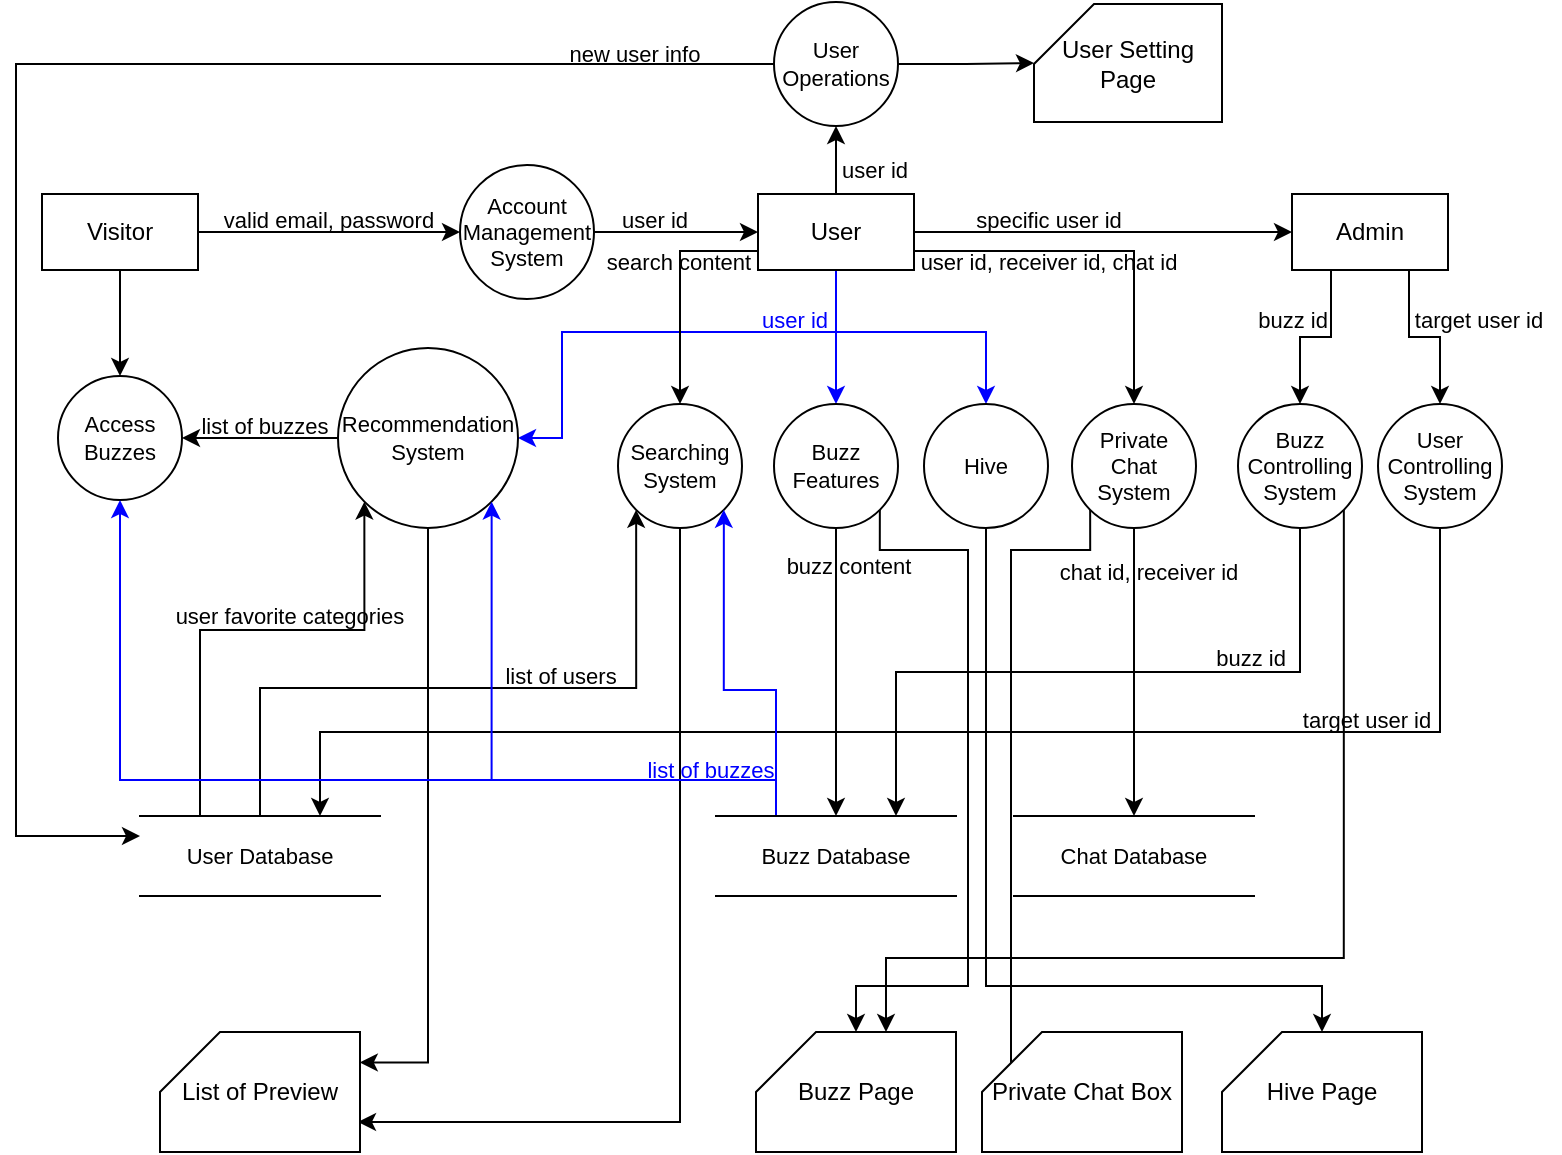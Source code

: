 <mxfile version="20.8.23" type="github"><diagram name="Page-1" id="eCQmYidVUYlMeBpG-9LE"><mxGraphModel dx="1293" dy="676" grid="0" gridSize="10" guides="1" tooltips="1" connect="1" arrows="1" fold="1" page="1" pageScale="1" pageWidth="827" pageHeight="1169" math="0" shadow="0"><root><mxCell id="0"/><mxCell id="1" parent="0"/><mxCell id="mtwo6er-JJVBulsW3ipp-67" style="edgeStyle=orthogonalEdgeStyle;rounded=0;orthogonalLoop=1;jettySize=auto;html=1;exitX=1;exitY=0.5;exitDx=0;exitDy=0;entryX=0;entryY=0.5;entryDx=0;entryDy=0;fontSize=11;" edge="1" parent="1" source="mtwo6er-JJVBulsW3ipp-1" target="mtwo6er-JJVBulsW3ipp-66"><mxGeometry relative="1" as="geometry"/></mxCell><mxCell id="mtwo6er-JJVBulsW3ipp-215" value="" style="edgeStyle=orthogonalEdgeStyle;rounded=0;orthogonalLoop=1;jettySize=auto;html=1;fontSize=11;" edge="1" parent="1" source="mtwo6er-JJVBulsW3ipp-1" target="mtwo6er-JJVBulsW3ipp-130"><mxGeometry relative="1" as="geometry"/></mxCell><mxCell id="mtwo6er-JJVBulsW3ipp-1" value="Visitor" style="rounded=0;whiteSpace=wrap;html=1;" vertex="1" parent="1"><mxGeometry x="55" y="106" width="78" height="38" as="geometry"/></mxCell><mxCell id="mtwo6er-JJVBulsW3ipp-114" style="edgeStyle=orthogonalEdgeStyle;rounded=0;orthogonalLoop=1;jettySize=auto;html=1;exitX=1;exitY=0.5;exitDx=0;exitDy=0;entryX=0;entryY=0.5;entryDx=0;entryDy=0;fontSize=11;" edge="1" parent="1" source="mtwo6er-JJVBulsW3ipp-64" target="mtwo6er-JJVBulsW3ipp-113"><mxGeometry relative="1" as="geometry"/></mxCell><mxCell id="mtwo6er-JJVBulsW3ipp-169" style="edgeStyle=orthogonalEdgeStyle;rounded=0;orthogonalLoop=1;jettySize=auto;html=1;exitX=0.5;exitY=0;exitDx=0;exitDy=0;entryX=0.5;entryY=1;entryDx=0;entryDy=0;fontSize=11;" edge="1" parent="1" source="mtwo6er-JJVBulsW3ipp-64" target="mtwo6er-JJVBulsW3ipp-168"><mxGeometry relative="1" as="geometry"/></mxCell><mxCell id="mtwo6er-JJVBulsW3ipp-189" style="edgeStyle=orthogonalEdgeStyle;rounded=0;orthogonalLoop=1;jettySize=auto;html=1;exitX=0.5;exitY=1;exitDx=0;exitDy=0;entryX=0.5;entryY=0;entryDx=0;entryDy=0;fontSize=11;strokeColor=#0000FF;" edge="1" parent="1" source="mtwo6er-JJVBulsW3ipp-64" target="mtwo6er-JJVBulsW3ipp-171"><mxGeometry relative="1" as="geometry"/></mxCell><mxCell id="mtwo6er-JJVBulsW3ipp-232" style="edgeStyle=orthogonalEdgeStyle;rounded=0;orthogonalLoop=1;jettySize=auto;html=1;exitX=0.5;exitY=1;exitDx=0;exitDy=0;entryX=1;entryY=0.5;entryDx=0;entryDy=0;fontSize=11;strokeColor=#0000FF;" edge="1" parent="1" source="mtwo6er-JJVBulsW3ipp-64" target="mtwo6er-JJVBulsW3ipp-174"><mxGeometry relative="1" as="geometry"><Array as="points"><mxPoint x="452" y="175"/><mxPoint x="315" y="175"/><mxPoint x="315" y="228"/></Array></mxGeometry></mxCell><mxCell id="mtwo6er-JJVBulsW3ipp-233" style="edgeStyle=orthogonalEdgeStyle;rounded=0;orthogonalLoop=1;jettySize=auto;html=1;exitX=0.5;exitY=1;exitDx=0;exitDy=0;entryX=0.5;entryY=0;entryDx=0;entryDy=0;fontSize=11;strokeColor=#0000FF;" edge="1" parent="1" source="mtwo6er-JJVBulsW3ipp-64" target="mtwo6er-JJVBulsW3ipp-177"><mxGeometry relative="1" as="geometry"><Array as="points"><mxPoint x="452" y="175"/><mxPoint x="527" y="175"/></Array></mxGeometry></mxCell><mxCell id="mtwo6er-JJVBulsW3ipp-234" style="edgeStyle=orthogonalEdgeStyle;rounded=0;orthogonalLoop=1;jettySize=auto;html=1;exitX=0;exitY=0.75;exitDx=0;exitDy=0;entryX=0.5;entryY=0;entryDx=0;entryDy=0;fontSize=11;" edge="1" parent="1" source="mtwo6er-JJVBulsW3ipp-64" target="mtwo6er-JJVBulsW3ipp-175"><mxGeometry relative="1" as="geometry"/></mxCell><mxCell id="mtwo6er-JJVBulsW3ipp-235" style="edgeStyle=orthogonalEdgeStyle;rounded=0;orthogonalLoop=1;jettySize=auto;html=1;exitX=1;exitY=0.75;exitDx=0;exitDy=0;entryX=0.5;entryY=0;entryDx=0;entryDy=0;fontSize=11;" edge="1" parent="1" source="mtwo6er-JJVBulsW3ipp-64" target="mtwo6er-JJVBulsW3ipp-178"><mxGeometry relative="1" as="geometry"/></mxCell><mxCell id="mtwo6er-JJVBulsW3ipp-64" value="User" style="rounded=0;whiteSpace=wrap;html=1;" vertex="1" parent="1"><mxGeometry x="413" y="106" width="78" height="38" as="geometry"/></mxCell><mxCell id="mtwo6er-JJVBulsW3ipp-165" value="" style="edgeStyle=orthogonalEdgeStyle;rounded=0;orthogonalLoop=1;jettySize=auto;html=1;fontSize=11;" edge="1" parent="1" source="mtwo6er-JJVBulsW3ipp-66" target="mtwo6er-JJVBulsW3ipp-64"><mxGeometry relative="1" as="geometry"/></mxCell><mxCell id="mtwo6er-JJVBulsW3ipp-66" value="Account &lt;br&gt;Management&lt;br&gt;System" style="ellipse;whiteSpace=wrap;html=1;aspect=fixed;fontSize=11;" vertex="1" parent="1"><mxGeometry x="264" y="91.5" width="67" height="67" as="geometry"/></mxCell><mxCell id="mtwo6er-JJVBulsW3ipp-72" value="valid email, password" style="text;html=1;align=center;verticalAlign=middle;resizable=0;points=[];autosize=1;strokeColor=none;fillColor=none;fontSize=11;" vertex="1" parent="1"><mxGeometry x="136" y="106" width="123" height="25" as="geometry"/></mxCell><mxCell id="mtwo6er-JJVBulsW3ipp-214" style="edgeStyle=orthogonalEdgeStyle;rounded=0;orthogonalLoop=1;jettySize=auto;html=1;exitX=0.5;exitY=0;exitDx=0;exitDy=0;entryX=0;entryY=1;entryDx=0;entryDy=0;fontSize=11;" edge="1" parent="1" source="mtwo6er-JJVBulsW3ipp-74" target="mtwo6er-JJVBulsW3ipp-175"><mxGeometry relative="1" as="geometry"><Array as="points"><mxPoint x="164" y="353"/><mxPoint x="352" y="353"/></Array></mxGeometry></mxCell><mxCell id="mtwo6er-JJVBulsW3ipp-220" style="edgeStyle=orthogonalEdgeStyle;rounded=0;orthogonalLoop=1;jettySize=auto;html=1;exitX=0.25;exitY=0;exitDx=0;exitDy=0;entryX=0;entryY=1;entryDx=0;entryDy=0;fontSize=11;" edge="1" parent="1" source="mtwo6er-JJVBulsW3ipp-74" target="mtwo6er-JJVBulsW3ipp-174"><mxGeometry relative="1" as="geometry"><Array as="points"><mxPoint x="134" y="324"/><mxPoint x="216" y="324"/></Array></mxGeometry></mxCell><mxCell id="mtwo6er-JJVBulsW3ipp-74" value="&lt;span style=&quot;font-size: 11px;&quot;&gt;User Database&lt;/span&gt;" style="shape=partialRectangle;whiteSpace=wrap;html=1;left=0;right=0;fillColor=none;rounded=0;strokeColor=default;fontFamily=Helvetica;fontSize=12;fontColor=default;" vertex="1" parent="1"><mxGeometry x="104" y="417" width="120" height="40" as="geometry"/></mxCell><mxCell id="mtwo6er-JJVBulsW3ipp-191" style="edgeStyle=orthogonalEdgeStyle;rounded=0;orthogonalLoop=1;jettySize=auto;html=1;exitX=0.25;exitY=1;exitDx=0;exitDy=0;entryX=0.5;entryY=0;entryDx=0;entryDy=0;fontSize=11;" edge="1" parent="1" source="mtwo6er-JJVBulsW3ipp-113" target="mtwo6er-JJVBulsW3ipp-122"><mxGeometry relative="1" as="geometry"/></mxCell><mxCell id="mtwo6er-JJVBulsW3ipp-192" style="edgeStyle=orthogonalEdgeStyle;rounded=0;orthogonalLoop=1;jettySize=auto;html=1;exitX=0.75;exitY=1;exitDx=0;exitDy=0;entryX=0.5;entryY=0;entryDx=0;entryDy=0;fontSize=11;" edge="1" parent="1" source="mtwo6er-JJVBulsW3ipp-113" target="mtwo6er-JJVBulsW3ipp-121"><mxGeometry relative="1" as="geometry"/></mxCell><mxCell id="mtwo6er-JJVBulsW3ipp-113" value="Admin" style="rounded=0;whiteSpace=wrap;html=1;" vertex="1" parent="1"><mxGeometry x="680" y="106" width="78" height="38" as="geometry"/></mxCell><mxCell id="mtwo6er-JJVBulsW3ipp-116" value="specific user id" style="text;html=1;align=center;verticalAlign=middle;resizable=0;points=[];autosize=1;strokeColor=none;fillColor=none;fontSize=11;" vertex="1" parent="1"><mxGeometry x="512" y="106" width="91" height="25" as="geometry"/></mxCell><mxCell id="mtwo6er-JJVBulsW3ipp-202" style="edgeStyle=orthogonalEdgeStyle;rounded=0;orthogonalLoop=1;jettySize=auto;html=1;exitX=0.5;exitY=1;exitDx=0;exitDy=0;entryX=0.75;entryY=0;entryDx=0;entryDy=0;fontSize=11;" edge="1" parent="1" source="mtwo6er-JJVBulsW3ipp-121" target="mtwo6er-JJVBulsW3ipp-74"><mxGeometry relative="1" as="geometry"><Array as="points"><mxPoint x="754" y="375"/><mxPoint x="194" y="375"/></Array></mxGeometry></mxCell><mxCell id="mtwo6er-JJVBulsW3ipp-121" value="User Controlling System" style="ellipse;whiteSpace=wrap;html=1;aspect=fixed;fontSize=11;" vertex="1" parent="1"><mxGeometry x="723" y="211" width="62" height="62" as="geometry"/></mxCell><mxCell id="mtwo6er-JJVBulsW3ipp-203" style="edgeStyle=orthogonalEdgeStyle;rounded=0;orthogonalLoop=1;jettySize=auto;html=1;exitX=0.5;exitY=1;exitDx=0;exitDy=0;entryX=0.75;entryY=0;entryDx=0;entryDy=0;fontSize=11;" edge="1" parent="1" source="mtwo6er-JJVBulsW3ipp-122" target="mtwo6er-JJVBulsW3ipp-193"><mxGeometry relative="1" as="geometry"/></mxCell><mxCell id="mtwo6er-JJVBulsW3ipp-252" style="edgeStyle=orthogonalEdgeStyle;rounded=0;orthogonalLoop=1;jettySize=auto;html=1;exitX=1;exitY=1;exitDx=0;exitDy=0;entryX=0;entryY=0;entryDx=65;entryDy=0;entryPerimeter=0;strokeColor=#000000;fontSize=11;fontColor=#0000FF;fillColor=#FF0000;" edge="1" parent="1" source="mtwo6er-JJVBulsW3ipp-122" target="mtwo6er-JJVBulsW3ipp-248"><mxGeometry relative="1" as="geometry"><Array as="points"><mxPoint x="706" y="488"/><mxPoint x="477" y="488"/></Array></mxGeometry></mxCell><mxCell id="mtwo6er-JJVBulsW3ipp-122" value="Buzz Controlling System" style="ellipse;whiteSpace=wrap;html=1;aspect=fixed;fontSize=11;" vertex="1" parent="1"><mxGeometry x="653" y="211" width="62" height="62" as="geometry"/></mxCell><mxCell id="mtwo6er-JJVBulsW3ipp-130" value="Access Buzzes" style="ellipse;whiteSpace=wrap;html=1;aspect=fixed;fontSize=11;" vertex="1" parent="1"><mxGeometry x="63" y="197" width="62" height="62" as="geometry"/></mxCell><mxCell id="mtwo6er-JJVBulsW3ipp-166" value="user id" style="text;html=1;align=center;verticalAlign=middle;resizable=0;points=[];autosize=1;strokeColor=none;fillColor=none;fontSize=11;" vertex="1" parent="1"><mxGeometry x="335" y="106" width="51" height="25" as="geometry"/></mxCell><mxCell id="mtwo6er-JJVBulsW3ipp-240" style="edgeStyle=orthogonalEdgeStyle;rounded=0;orthogonalLoop=1;jettySize=auto;html=1;exitX=0;exitY=0.5;exitDx=0;exitDy=0;entryX=0;entryY=0.25;entryDx=0;entryDy=0;strokeColor=#000000;fontSize=11;fillColor=#FF0000;" edge="1" parent="1" source="mtwo6er-JJVBulsW3ipp-168" target="mtwo6er-JJVBulsW3ipp-74"><mxGeometry relative="1" as="geometry"><Array as="points"><mxPoint x="42" y="41"/><mxPoint x="42" y="427"/></Array></mxGeometry></mxCell><mxCell id="mtwo6er-JJVBulsW3ipp-250" value="" style="edgeStyle=orthogonalEdgeStyle;rounded=0;orthogonalLoop=1;jettySize=auto;html=1;strokeColor=#000000;fontSize=11;fontColor=#0000FF;fillColor=#FF0000;" edge="1" parent="1" source="mtwo6er-JJVBulsW3ipp-168" target="mtwo6er-JJVBulsW3ipp-249"><mxGeometry relative="1" as="geometry"/></mxCell><mxCell id="mtwo6er-JJVBulsW3ipp-168" value="User Operations" style="ellipse;whiteSpace=wrap;html=1;aspect=fixed;fontSize=11;" vertex="1" parent="1"><mxGeometry x="421" y="10" width="62" height="62" as="geometry"/></mxCell><mxCell id="mtwo6er-JJVBulsW3ipp-195" style="edgeStyle=orthogonalEdgeStyle;rounded=0;orthogonalLoop=1;jettySize=auto;html=1;exitX=0.5;exitY=1;exitDx=0;exitDy=0;entryX=0.5;entryY=0;entryDx=0;entryDy=0;fontSize=11;" edge="1" parent="1" source="mtwo6er-JJVBulsW3ipp-171" target="mtwo6er-JJVBulsW3ipp-193"><mxGeometry relative="1" as="geometry"/></mxCell><mxCell id="mtwo6er-JJVBulsW3ipp-253" style="edgeStyle=orthogonalEdgeStyle;rounded=0;orthogonalLoop=1;jettySize=auto;html=1;exitX=1;exitY=1;exitDx=0;exitDy=0;entryX=0.5;entryY=0;entryDx=0;entryDy=0;entryPerimeter=0;strokeColor=#000000;fontSize=11;fontColor=#0000FF;fillColor=#FF0000;" edge="1" parent="1" source="mtwo6er-JJVBulsW3ipp-171" target="mtwo6er-JJVBulsW3ipp-248"><mxGeometry relative="1" as="geometry"><Array as="points"><mxPoint x="474" y="284"/><mxPoint x="518" y="284"/><mxPoint x="518" y="502"/><mxPoint x="462" y="502"/></Array></mxGeometry></mxCell><mxCell id="mtwo6er-JJVBulsW3ipp-171" value="Buzz Features" style="ellipse;whiteSpace=wrap;html=1;aspect=fixed;fontSize=11;" vertex="1" parent="1"><mxGeometry x="421" y="211" width="62" height="62" as="geometry"/></mxCell><mxCell id="mtwo6er-JJVBulsW3ipp-204" value="" style="edgeStyle=orthogonalEdgeStyle;rounded=0;orthogonalLoop=1;jettySize=auto;html=1;fontSize=11;" edge="1" parent="1" source="mtwo6er-JJVBulsW3ipp-174" target="mtwo6er-JJVBulsW3ipp-130"><mxGeometry relative="1" as="geometry"/></mxCell><mxCell id="mtwo6er-JJVBulsW3ipp-244" style="edgeStyle=orthogonalEdgeStyle;rounded=0;orthogonalLoop=1;jettySize=auto;html=1;exitX=0.5;exitY=1;exitDx=0;exitDy=0;entryX=0.999;entryY=0.254;entryDx=0;entryDy=0;entryPerimeter=0;strokeColor=#000000;fontSize=11;fontColor=#0000FF;fillColor=#FF0000;" edge="1" parent="1" source="mtwo6er-JJVBulsW3ipp-174" target="mtwo6er-JJVBulsW3ipp-243"><mxGeometry relative="1" as="geometry"/></mxCell><mxCell id="mtwo6er-JJVBulsW3ipp-174" value="Recommendation&lt;br&gt;System" style="ellipse;whiteSpace=wrap;html=1;aspect=fixed;fontSize=11;" vertex="1" parent="1"><mxGeometry x="203" y="183" width="90" height="90" as="geometry"/></mxCell><mxCell id="mtwo6er-JJVBulsW3ipp-245" style="edgeStyle=orthogonalEdgeStyle;rounded=0;orthogonalLoop=1;jettySize=auto;html=1;exitX=0.5;exitY=1;exitDx=0;exitDy=0;entryX=0.99;entryY=0.75;entryDx=0;entryDy=0;entryPerimeter=0;strokeColor=#000000;fontSize=11;fontColor=#0000FF;fillColor=#FF0000;" edge="1" parent="1" source="mtwo6er-JJVBulsW3ipp-175" target="mtwo6er-JJVBulsW3ipp-243"><mxGeometry relative="1" as="geometry"/></mxCell><mxCell id="mtwo6er-JJVBulsW3ipp-175" value="Searching System" style="ellipse;whiteSpace=wrap;html=1;aspect=fixed;fontSize=11;" vertex="1" parent="1"><mxGeometry x="343" y="211" width="62" height="62" as="geometry"/></mxCell><mxCell id="mtwo6er-JJVBulsW3ipp-247" style="edgeStyle=orthogonalEdgeStyle;rounded=0;orthogonalLoop=1;jettySize=auto;html=1;exitX=0.5;exitY=1;exitDx=0;exitDy=0;strokeColor=#000000;fontSize=11;fontColor=#0000FF;fillColor=#FF0000;" edge="1" parent="1" source="mtwo6er-JJVBulsW3ipp-177" target="mtwo6er-JJVBulsW3ipp-246"><mxGeometry relative="1" as="geometry"><Array as="points"><mxPoint x="527" y="502"/><mxPoint x="695" y="502"/></Array></mxGeometry></mxCell><mxCell id="mtwo6er-JJVBulsW3ipp-177" value="Hive" style="ellipse;whiteSpace=wrap;html=1;aspect=fixed;fontSize=11;" vertex="1" parent="1"><mxGeometry x="496" y="211" width="62" height="62" as="geometry"/></mxCell><mxCell id="mtwo6er-JJVBulsW3ipp-198" style="edgeStyle=orthogonalEdgeStyle;rounded=0;orthogonalLoop=1;jettySize=auto;html=1;exitX=0.5;exitY=1;exitDx=0;exitDy=0;entryX=0.5;entryY=0;entryDx=0;entryDy=0;fontSize=11;" edge="1" parent="1" source="mtwo6er-JJVBulsW3ipp-178" target="mtwo6er-JJVBulsW3ipp-194"><mxGeometry relative="1" as="geometry"/></mxCell><mxCell id="mtwo6er-JJVBulsW3ipp-254" style="edgeStyle=orthogonalEdgeStyle;rounded=0;orthogonalLoop=1;jettySize=auto;html=1;exitX=0;exitY=1;exitDx=0;exitDy=0;strokeColor=#000000;fontSize=11;fontColor=#0000FF;fillColor=#FF0000;" edge="1" parent="1" source="mtwo6er-JJVBulsW3ipp-178"><mxGeometry relative="1" as="geometry"><mxPoint x="539.5" y="555" as="targetPoint"/><Array as="points"><mxPoint x="579" y="284"/><mxPoint x="540" y="284"/></Array></mxGeometry></mxCell><mxCell id="mtwo6er-JJVBulsW3ipp-178" value="Private Chat System" style="ellipse;whiteSpace=wrap;html=1;aspect=fixed;fontSize=11;" vertex="1" parent="1"><mxGeometry x="570" y="211" width="62" height="62" as="geometry"/></mxCell><mxCell id="mtwo6er-JJVBulsW3ipp-185" value="user id, receiver id, chat id" style="text;html=1;align=center;verticalAlign=middle;resizable=0;points=[];autosize=1;strokeColor=none;fillColor=none;fontSize=11;rotation=0;" vertex="1" parent="1"><mxGeometry x="484.5" y="127" width="146" height="25" as="geometry"/></mxCell><mxCell id="mtwo6er-JJVBulsW3ipp-211" style="edgeStyle=orthogonalEdgeStyle;rounded=0;orthogonalLoop=1;jettySize=auto;html=1;exitX=0.25;exitY=0;exitDx=0;exitDy=0;entryX=1;entryY=1;entryDx=0;entryDy=0;fontSize=11;strokeColor=#0000FF;" edge="1" parent="1" source="mtwo6er-JJVBulsW3ipp-193" target="mtwo6er-JJVBulsW3ipp-175"><mxGeometry relative="1" as="geometry"><Array as="points"><mxPoint x="422" y="354"/><mxPoint x="396" y="354"/></Array></mxGeometry></mxCell><mxCell id="mtwo6er-JJVBulsW3ipp-219" style="edgeStyle=orthogonalEdgeStyle;rounded=0;orthogonalLoop=1;jettySize=auto;html=1;exitX=0.25;exitY=0;exitDx=0;exitDy=0;entryX=0.5;entryY=1;entryDx=0;entryDy=0;fontSize=11;fillColor=#FF0000;strokeColor=#0000FF;" edge="1" parent="1" source="mtwo6er-JJVBulsW3ipp-193" target="mtwo6er-JJVBulsW3ipp-130"><mxGeometry relative="1" as="geometry"><Array as="points"><mxPoint x="422" y="399"/><mxPoint x="94" y="399"/></Array></mxGeometry></mxCell><mxCell id="mtwo6er-JJVBulsW3ipp-237" style="edgeStyle=orthogonalEdgeStyle;rounded=0;orthogonalLoop=1;jettySize=auto;html=1;exitX=0.25;exitY=0;exitDx=0;exitDy=0;entryX=1;entryY=1;entryDx=0;entryDy=0;fontSize=11;strokeColor=#0000FF;" edge="1" parent="1" source="mtwo6er-JJVBulsW3ipp-193" target="mtwo6er-JJVBulsW3ipp-174"><mxGeometry relative="1" as="geometry"><Array as="points"><mxPoint x="422" y="399"/><mxPoint x="280" y="399"/></Array></mxGeometry></mxCell><mxCell id="mtwo6er-JJVBulsW3ipp-193" value="&lt;span style=&quot;font-size: 11px;&quot;&gt;Buzz Database&lt;/span&gt;" style="shape=partialRectangle;whiteSpace=wrap;html=1;left=0;right=0;fillColor=none;rounded=0;strokeColor=default;fontFamily=Helvetica;fontSize=12;fontColor=default;" vertex="1" parent="1"><mxGeometry x="392" y="417" width="120" height="40" as="geometry"/></mxCell><mxCell id="mtwo6er-JJVBulsW3ipp-194" value="&lt;span style=&quot;font-size: 11px;&quot;&gt;Chat Database&lt;/span&gt;" style="shape=partialRectangle;whiteSpace=wrap;html=1;left=0;right=0;fillColor=none;rounded=0;strokeColor=default;fontFamily=Helvetica;fontSize=12;fontColor=default;" vertex="1" parent="1"><mxGeometry x="541" y="417" width="120" height="40" as="geometry"/></mxCell><mxCell id="mtwo6er-JJVBulsW3ipp-206" value="buzz id" style="text;html=1;align=center;verticalAlign=middle;resizable=0;points=[];autosize=1;strokeColor=none;fillColor=none;fontSize=11;" vertex="1" parent="1"><mxGeometry x="632" y="325" width="53" height="25" as="geometry"/></mxCell><mxCell id="mtwo6er-JJVBulsW3ipp-207" value="target user id" style="text;html=1;align=center;verticalAlign=middle;resizable=0;points=[];autosize=1;strokeColor=none;fillColor=none;fontSize=11;" vertex="1" parent="1"><mxGeometry x="676" y="356" width="82" height="25" as="geometry"/></mxCell><mxCell id="mtwo6er-JJVBulsW3ipp-213" value="list of users" style="text;html=1;align=center;verticalAlign=middle;resizable=0;points=[];autosize=1;strokeColor=none;fillColor=none;fontSize=11;" vertex="1" parent="1"><mxGeometry x="277" y="334" width="74" height="25" as="geometry"/></mxCell><mxCell id="mtwo6er-JJVBulsW3ipp-221" value="user favorite categories&amp;nbsp;" style="text;html=1;align=center;verticalAlign=middle;resizable=0;points=[];autosize=1;strokeColor=none;fillColor=none;fontSize=11;" vertex="1" parent="1"><mxGeometry x="112" y="304" width="135" height="25" as="geometry"/></mxCell><mxCell id="mtwo6er-JJVBulsW3ipp-222" value="&lt;font color=&quot;#0000ff&quot;&gt;list of buzzes&lt;/font&gt;" style="text;html=1;align=center;verticalAlign=middle;resizable=0;points=[];autosize=1;strokeColor=none;fillColor=none;fontSize=11;" vertex="1" parent="1"><mxGeometry x="348" y="381" width="82" height="25" as="geometry"/></mxCell><mxCell id="mtwo6er-JJVBulsW3ipp-224" value="buzz content" style="text;html=1;align=center;verticalAlign=middle;resizable=0;points=[];autosize=1;strokeColor=none;fillColor=none;fontSize=11;" vertex="1" parent="1"><mxGeometry x="418" y="279" width="80" height="25" as="geometry"/></mxCell><mxCell id="mtwo6er-JJVBulsW3ipp-225" value="chat id, receiver id" style="text;html=1;align=center;verticalAlign=middle;resizable=0;points=[];autosize=1;strokeColor=none;fillColor=none;fontSize=11;" vertex="1" parent="1"><mxGeometry x="554" y="282" width="107" height="25" as="geometry"/></mxCell><mxCell id="mtwo6er-JJVBulsW3ipp-226" value="search content" style="text;html=1;align=center;verticalAlign=middle;resizable=0;points=[];autosize=1;strokeColor=none;fillColor=none;fontSize=11;" vertex="1" parent="1"><mxGeometry x="328" y="127" width="90" height="25" as="geometry"/></mxCell><mxCell id="mtwo6er-JJVBulsW3ipp-227" value="buzz id" style="text;html=1;align=center;verticalAlign=middle;resizable=0;points=[];autosize=1;strokeColor=none;fillColor=none;fontSize=11;" vertex="1" parent="1"><mxGeometry x="653" y="156" width="53" height="25" as="geometry"/></mxCell><mxCell id="mtwo6er-JJVBulsW3ipp-228" value="target user id" style="text;html=1;align=center;verticalAlign=middle;resizable=0;points=[];autosize=1;strokeColor=none;fillColor=none;fontSize=11;" vertex="1" parent="1"><mxGeometry x="732" y="156" width="82" height="25" as="geometry"/></mxCell><mxCell id="mtwo6er-JJVBulsW3ipp-231" value="&lt;font color=&quot;#0000ff&quot;&gt;user id&lt;/font&gt;" style="text;html=1;align=center;verticalAlign=middle;resizable=0;points=[];autosize=1;strokeColor=none;fillColor=none;fontSize=11;" vertex="1" parent="1"><mxGeometry x="405" y="156" width="51" height="25" as="geometry"/></mxCell><mxCell id="mtwo6er-JJVBulsW3ipp-236" value="list of buzzes" style="text;html=1;align=center;verticalAlign=middle;resizable=0;points=[];autosize=1;strokeColor=none;fillColor=none;fontSize=11;" vertex="1" parent="1"><mxGeometry x="125" y="209" width="82" height="25" as="geometry"/></mxCell><mxCell id="mtwo6er-JJVBulsW3ipp-239" value="user id" style="text;html=1;align=center;verticalAlign=middle;resizable=0;points=[];autosize=1;strokeColor=none;fillColor=none;fontSize=11;" vertex="1" parent="1"><mxGeometry x="445" y="81" width="51" height="25" as="geometry"/></mxCell><mxCell id="mtwo6er-JJVBulsW3ipp-241" value="new user info" style="text;html=1;align=center;verticalAlign=middle;resizable=0;points=[];autosize=1;strokeColor=none;fillColor=none;fontSize=11;" vertex="1" parent="1"><mxGeometry x="309" y="23" width="83" height="25" as="geometry"/></mxCell><mxCell id="mtwo6er-JJVBulsW3ipp-243" value="List of Preview" style="shape=card;whiteSpace=wrap;html=1;" vertex="1" parent="1"><mxGeometry x="114" y="525" width="100" height="60" as="geometry"/></mxCell><mxCell id="mtwo6er-JJVBulsW3ipp-246" value="Hive Page" style="shape=card;whiteSpace=wrap;html=1;" vertex="1" parent="1"><mxGeometry x="645" y="525" width="100" height="60" as="geometry"/></mxCell><mxCell id="mtwo6er-JJVBulsW3ipp-248" value="Buzz Page" style="shape=card;whiteSpace=wrap;html=1;" vertex="1" parent="1"><mxGeometry x="412" y="525" width="100" height="60" as="geometry"/></mxCell><mxCell id="mtwo6er-JJVBulsW3ipp-249" value="User Setting Page" style="shape=card;whiteSpace=wrap;html=1;" vertex="1" parent="1"><mxGeometry x="551" y="11" width="94" height="59" as="geometry"/></mxCell><mxCell id="mtwo6er-JJVBulsW3ipp-255" value="Private Chat Box" style="shape=card;whiteSpace=wrap;html=1;" vertex="1" parent="1"><mxGeometry x="525" y="525" width="100" height="60" as="geometry"/></mxCell></root></mxGraphModel></diagram></mxfile>
